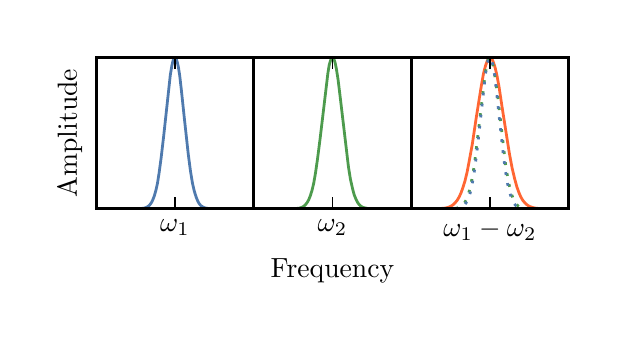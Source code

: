 \begingroup%
\makeatletter%
\begin{pgfpicture}%
\pgfpathrectangle{\pgfpointorigin}{\pgfqpoint{2.855in}{1.427in}}%
\pgfusepath{use as bounding box, clip}%
\begin{pgfscope}%
\pgfsetbuttcap%
\pgfsetmiterjoin%
\definecolor{currentfill}{rgb}{1.0,1.0,1.0}%
\pgfsetfillcolor{currentfill}%
\pgfsetlinewidth{0.0pt}%
\definecolor{currentstroke}{rgb}{1.0,1.0,1.0}%
\pgfsetstrokecolor{currentstroke}%
\pgfsetdash{}{0pt}%
\pgfpathmoveto{\pgfqpoint{0.0in}{0.0in}}%
\pgfpathlineto{\pgfqpoint{2.855in}{0.0in}}%
\pgfpathlineto{\pgfqpoint{2.855in}{1.427in}}%
\pgfpathlineto{\pgfqpoint{0.0in}{1.427in}}%
\pgfpathclose%
\pgfusepath{fill}%
\end{pgfscope}%
\begin{pgfscope}%
\pgfsetbuttcap%
\pgfsetmiterjoin%
\definecolor{currentfill}{rgb}{1.0,1.0,1.0}%
\pgfsetfillcolor{currentfill}%
\pgfsetlinewidth{0.0pt}%
\definecolor{currentstroke}{rgb}{0.0,0.0,0.0}%
\pgfsetstrokecolor{currentstroke}%
\pgfsetstrokeopacity{0.0}%
\pgfsetdash{}{0pt}%
\pgfpathmoveto{\pgfqpoint{0.343in}{0.522in}}%
\pgfpathlineto{\pgfqpoint{1.13in}{0.522in}}%
\pgfpathlineto{\pgfqpoint{1.13in}{1.278in}}%
\pgfpathlineto{\pgfqpoint{0.343in}{1.278in}}%
\pgfpathclose%
\pgfusepath{fill}%
\end{pgfscope}%
\begin{pgfscope}%
\pgfpathrectangle{\pgfqpoint{0.343in}{0.522in}}{\pgfqpoint{0.787in}{0.756in}} %
\pgfusepath{clip}%
\pgfsetrectcap%
\pgfsetroundjoin%
\pgfsetlinewidth{1.004pt}%
\definecolor{currentstroke}{rgb}{0.31,0.478,0.682}%
\pgfsetstrokecolor{currentstroke}%
\pgfsetdash{}{0pt}%
\pgfpathmoveto{\pgfqpoint{0.343in}{0.522in}}%
\pgfpathlineto{\pgfqpoint{0.568in}{0.523in}}%
\pgfpathlineto{\pgfqpoint{0.584in}{0.525in}}%
\pgfpathlineto{\pgfqpoint{0.595in}{0.529in}}%
\pgfpathlineto{\pgfqpoint{0.604in}{0.535in}}%
\pgfpathlineto{\pgfqpoint{0.612in}{0.543in}}%
\pgfpathlineto{\pgfqpoint{0.619in}{0.553in}}%
\pgfpathlineto{\pgfqpoint{0.626in}{0.567in}}%
\pgfpathlineto{\pgfqpoint{0.633in}{0.585in}}%
\pgfpathlineto{\pgfqpoint{0.641in}{0.613in}}%
\pgfpathlineto{\pgfqpoint{0.649in}{0.649in}}%
\pgfpathlineto{\pgfqpoint{0.657in}{0.7in}}%
\pgfpathlineto{\pgfqpoint{0.667in}{0.774in}}%
\pgfpathlineto{\pgfqpoint{0.68in}{0.885in}}%
\pgfpathlineto{\pgfqpoint{0.713in}{1.189in}}%
\pgfpathlineto{\pgfqpoint{0.721in}{1.237in}}%
\pgfpathlineto{\pgfqpoint{0.727in}{1.263in}}%
\pgfpathlineto{\pgfqpoint{0.732in}{1.274in}}%
\pgfpathlineto{\pgfqpoint{0.735in}{1.277in}}%
\pgfpathlineto{\pgfqpoint{0.738in}{1.277in}}%
\pgfpathlineto{\pgfqpoint{0.74in}{1.275in}}%
\pgfpathlineto{\pgfqpoint{0.743in}{1.27in}}%
\pgfpathlineto{\pgfqpoint{0.747in}{1.258in}}%
\pgfpathlineto{\pgfqpoint{0.753in}{1.233in}}%
\pgfpathlineto{\pgfqpoint{0.76in}{1.189in}}%
\pgfpathlineto{\pgfqpoint{0.768in}{1.119in}}%
\pgfpathlineto{\pgfqpoint{0.783in}{0.977in}}%
\pgfpathlineto{\pgfqpoint{0.803in}{0.794in}}%
\pgfpathlineto{\pgfqpoint{0.814in}{0.71in}}%
\pgfpathlineto{\pgfqpoint{0.824in}{0.649in}}%
\pgfpathlineto{\pgfqpoint{0.833in}{0.61in}}%
\pgfpathlineto{\pgfqpoint{0.842in}{0.581in}}%
\pgfpathlineto{\pgfqpoint{0.85in}{0.561in}}%
\pgfpathlineto{\pgfqpoint{0.857in}{0.548in}}%
\pgfpathlineto{\pgfqpoint{0.865in}{0.538in}}%
\pgfpathlineto{\pgfqpoint{0.874in}{0.532in}}%
\pgfpathlineto{\pgfqpoint{0.883in}{0.527in}}%
\pgfpathlineto{\pgfqpoint{0.895in}{0.524in}}%
\pgfpathlineto{\pgfqpoint{0.912in}{0.522in}}%
\pgfpathlineto{\pgfqpoint{0.946in}{0.522in}}%
\pgfpathlineto{\pgfqpoint{1.13in}{0.522in}}%
\pgfpathlineto{\pgfqpoint{1.13in}{0.522in}}%
\pgfusepath{stroke}%
\end{pgfscope}%
\begin{pgfscope}%
\pgfsetrectcap%
\pgfsetmiterjoin%
\pgfsetlinewidth{1.004pt}%
\definecolor{currentstroke}{rgb}{0.0,0.0,0.0}%
\pgfsetstrokecolor{currentstroke}%
\pgfsetdash{}{0pt}%
\pgfpathmoveto{\pgfqpoint{0.343in}{0.522in}}%
\pgfpathlineto{\pgfqpoint{1.13in}{0.522in}}%
\pgfusepath{stroke}%
\end{pgfscope}%
\begin{pgfscope}%
\pgfsetrectcap%
\pgfsetmiterjoin%
\pgfsetlinewidth{1.004pt}%
\definecolor{currentstroke}{rgb}{0.0,0.0,0.0}%
\pgfsetstrokecolor{currentstroke}%
\pgfsetdash{}{0pt}%
\pgfpathmoveto{\pgfqpoint{0.343in}{1.278in}}%
\pgfpathlineto{\pgfqpoint{1.13in}{1.278in}}%
\pgfusepath{stroke}%
\end{pgfscope}%
\begin{pgfscope}%
\pgfsetrectcap%
\pgfsetmiterjoin%
\pgfsetlinewidth{1.004pt}%
\definecolor{currentstroke}{rgb}{0.0,0.0,0.0}%
\pgfsetstrokecolor{currentstroke}%
\pgfsetdash{}{0pt}%
\pgfpathmoveto{\pgfqpoint{1.13in}{0.522in}}%
\pgfpathlineto{\pgfqpoint{1.13in}{1.278in}}%
\pgfusepath{stroke}%
\end{pgfscope}%
\begin{pgfscope}%
\pgfsetrectcap%
\pgfsetmiterjoin%
\pgfsetlinewidth{1.004pt}%
\definecolor{currentstroke}{rgb}{0.0,0.0,0.0}%
\pgfsetstrokecolor{currentstroke}%
\pgfsetdash{}{0pt}%
\pgfpathmoveto{\pgfqpoint{0.343in}{0.522in}}%
\pgfpathlineto{\pgfqpoint{0.343in}{1.278in}}%
\pgfusepath{stroke}%
\end{pgfscope}%
\begin{pgfscope}%
\pgfsetbuttcap%
\pgfsetroundjoin%
\definecolor{currentfill}{rgb}{0.0,0.0,0.0}%
\pgfsetfillcolor{currentfill}%
\pgfsetlinewidth{0.502pt}%
\definecolor{currentstroke}{rgb}{0.0,0.0,0.0}%
\pgfsetstrokecolor{currentstroke}%
\pgfsetdash{}{0pt}%
\pgfsys@defobject{currentmarker}{\pgfqpoint{0.0in}{0.0in}}{\pgfqpoint{0.0in}{0.056in}}{%
\pgfpathmoveto{\pgfqpoint{0.0in}{0.0in}}%
\pgfpathlineto{\pgfqpoint{0.0in}{0.056in}}%
\pgfusepath{stroke,fill}%
}%
\begin{pgfscope}%
\pgfsys@transformshift{0.736in}{0.522in}%
\pgfsys@useobject{currentmarker}{}%
\end{pgfscope}%
\end{pgfscope}%
\begin{pgfscope}%
\pgfsetbuttcap%
\pgfsetroundjoin%
\definecolor{currentfill}{rgb}{0.0,0.0,0.0}%
\pgfsetfillcolor{currentfill}%
\pgfsetlinewidth{0.502pt}%
\definecolor{currentstroke}{rgb}{0.0,0.0,0.0}%
\pgfsetstrokecolor{currentstroke}%
\pgfsetdash{}{0pt}%
\pgfsys@defobject{currentmarker}{\pgfqpoint{0.0in}{-0.056in}}{\pgfqpoint{0.0in}{0.0in}}{%
\pgfpathmoveto{\pgfqpoint{0.0in}{0.0in}}%
\pgfpathlineto{\pgfqpoint{0.0in}{-0.056in}}%
\pgfusepath{stroke,fill}%
}%
\begin{pgfscope}%
\pgfsys@transformshift{0.736in}{1.278in}%
\pgfsys@useobject{currentmarker}{}%
\end{pgfscope}%
\end{pgfscope}%
\begin{pgfscope}%
\pgftext[x=0.736in,y=0.466in,,top]{\fontsize{10.0}{12.0}\selectfont \(\displaystyle \omega_1\)}%
\end{pgfscope}%
\begin{pgfscope}%
\pgftext[x=0.273in,y=0.9in,,bottom,rotate=90.0]{\fontsize{10.0}{12.0}\selectfont Amplitude}%
\end{pgfscope}%
\begin{pgfscope}%
\pgfsetbuttcap%
\pgfsetmiterjoin%
\definecolor{currentfill}{rgb}{1.0,1.0,1.0}%
\pgfsetfillcolor{currentfill}%
\pgfsetlinewidth{0.0pt}%
\definecolor{currentstroke}{rgb}{0.0,0.0,0.0}%
\pgfsetstrokecolor{currentstroke}%
\pgfsetstrokeopacity{0.0}%
\pgfsetdash{}{0pt}%
\pgfpathmoveto{\pgfqpoint{1.13in}{0.522in}}%
\pgfpathlineto{\pgfqpoint{1.918in}{0.522in}}%
\pgfpathlineto{\pgfqpoint{1.918in}{1.278in}}%
\pgfpathlineto{\pgfqpoint{1.13in}{1.278in}}%
\pgfpathclose%
\pgfusepath{fill}%
\end{pgfscope}%
\begin{pgfscope}%
\pgfpathrectangle{\pgfqpoint{1.13in}{0.522in}}{\pgfqpoint{0.787in}{0.756in}} %
\pgfusepath{clip}%
\pgfsetrectcap%
\pgfsetroundjoin%
\pgfsetlinewidth{1.004pt}%
\definecolor{currentstroke}{rgb}{0.302,0.608,0.302}%
\pgfsetstrokecolor{currentstroke}%
\pgfsetdash{}{0pt}%
\pgfpathmoveto{\pgfqpoint{1.13in}{0.522in}}%
\pgfpathlineto{\pgfqpoint{1.344in}{0.523in}}%
\pgfpathlineto{\pgfqpoint{1.36in}{0.525in}}%
\pgfpathlineto{\pgfqpoint{1.372in}{0.529in}}%
\pgfpathlineto{\pgfqpoint{1.382in}{0.535in}}%
\pgfpathlineto{\pgfqpoint{1.389in}{0.542in}}%
\pgfpathlineto{\pgfqpoint{1.397in}{0.552in}}%
\pgfpathlineto{\pgfqpoint{1.405in}{0.566in}}%
\pgfpathlineto{\pgfqpoint{1.413in}{0.586in}}%
\pgfpathlineto{\pgfqpoint{1.421in}{0.611in}}%
\pgfpathlineto{\pgfqpoint{1.43in}{0.648in}}%
\pgfpathlineto{\pgfqpoint{1.439in}{0.7in}}%
\pgfpathlineto{\pgfqpoint{1.449in}{0.769in}}%
\pgfpathlineto{\pgfqpoint{1.462in}{0.871in}}%
\pgfpathlineto{\pgfqpoint{1.501in}{1.199in}}%
\pgfpathlineto{\pgfqpoint{1.508in}{1.242in}}%
\pgfpathlineto{\pgfqpoint{1.515in}{1.265in}}%
\pgfpathlineto{\pgfqpoint{1.52in}{1.275in}}%
\pgfpathlineto{\pgfqpoint{1.523in}{1.277in}}%
\pgfpathlineto{\pgfqpoint{1.526in}{1.277in}}%
\pgfpathlineto{\pgfqpoint{1.529in}{1.274in}}%
\pgfpathlineto{\pgfqpoint{1.533in}{1.265in}}%
\pgfpathlineto{\pgfqpoint{1.538in}{1.249in}}%
\pgfpathlineto{\pgfqpoint{1.544in}{1.218in}}%
\pgfpathlineto{\pgfqpoint{1.552in}{1.167in}}%
\pgfpathlineto{\pgfqpoint{1.562in}{1.085in}}%
\pgfpathlineto{\pgfqpoint{1.604in}{0.73in}}%
\pgfpathlineto{\pgfqpoint{1.614in}{0.668in}}%
\pgfpathlineto{\pgfqpoint{1.624in}{0.624in}}%
\pgfpathlineto{\pgfqpoint{1.632in}{0.593in}}%
\pgfpathlineto{\pgfqpoint{1.641in}{0.57in}}%
\pgfpathlineto{\pgfqpoint{1.649in}{0.554in}}%
\pgfpathlineto{\pgfqpoint{1.657in}{0.543in}}%
\pgfpathlineto{\pgfqpoint{1.665in}{0.535in}}%
\pgfpathlineto{\pgfqpoint{1.675in}{0.529in}}%
\pgfpathlineto{\pgfqpoint{1.686in}{0.526in}}%
\pgfpathlineto{\pgfqpoint{1.7in}{0.523in}}%
\pgfpathlineto{\pgfqpoint{1.723in}{0.522in}}%
\pgfpathlineto{\pgfqpoint{1.791in}{0.522in}}%
\pgfpathlineto{\pgfqpoint{1.918in}{0.522in}}%
\pgfpathlineto{\pgfqpoint{1.918in}{0.522in}}%
\pgfusepath{stroke}%
\end{pgfscope}%
\begin{pgfscope}%
\pgfsetrectcap%
\pgfsetmiterjoin%
\pgfsetlinewidth{1.004pt}%
\definecolor{currentstroke}{rgb}{0.0,0.0,0.0}%
\pgfsetstrokecolor{currentstroke}%
\pgfsetdash{}{0pt}%
\pgfpathmoveto{\pgfqpoint{1.13in}{0.522in}}%
\pgfpathlineto{\pgfqpoint{1.918in}{0.522in}}%
\pgfusepath{stroke}%
\end{pgfscope}%
\begin{pgfscope}%
\pgfsetrectcap%
\pgfsetmiterjoin%
\pgfsetlinewidth{1.004pt}%
\definecolor{currentstroke}{rgb}{0.0,0.0,0.0}%
\pgfsetstrokecolor{currentstroke}%
\pgfsetdash{}{0pt}%
\pgfpathmoveto{\pgfqpoint{1.13in}{1.278in}}%
\pgfpathlineto{\pgfqpoint{1.918in}{1.278in}}%
\pgfusepath{stroke}%
\end{pgfscope}%
\begin{pgfscope}%
\pgfsetrectcap%
\pgfsetmiterjoin%
\pgfsetlinewidth{1.004pt}%
\definecolor{currentstroke}{rgb}{0.0,0.0,0.0}%
\pgfsetstrokecolor{currentstroke}%
\pgfsetdash{}{0pt}%
\pgfpathmoveto{\pgfqpoint{1.918in}{0.522in}}%
\pgfpathlineto{\pgfqpoint{1.918in}{1.278in}}%
\pgfusepath{stroke}%
\end{pgfscope}%
\begin{pgfscope}%
\pgfsetrectcap%
\pgfsetmiterjoin%
\pgfsetlinewidth{1.004pt}%
\definecolor{currentstroke}{rgb}{0.0,0.0,0.0}%
\pgfsetstrokecolor{currentstroke}%
\pgfsetdash{}{0pt}%
\pgfpathmoveto{\pgfqpoint{1.13in}{0.522in}}%
\pgfpathlineto{\pgfqpoint{1.13in}{1.278in}}%
\pgfusepath{stroke}%
\end{pgfscope}%
\begin{pgfscope}%
\pgfsetbuttcap%
\pgfsetroundjoin%
\definecolor{currentfill}{rgb}{0.0,0.0,0.0}%
\pgfsetfillcolor{currentfill}%
\pgfsetlinewidth{0.502pt}%
\definecolor{currentstroke}{rgb}{0.0,0.0,0.0}%
\pgfsetstrokecolor{currentstroke}%
\pgfsetdash{}{0pt}%
\pgfsys@defobject{currentmarker}{\pgfqpoint{0.0in}{0.0in}}{\pgfqpoint{0.0in}{0.056in}}{%
\pgfpathmoveto{\pgfqpoint{0.0in}{0.0in}}%
\pgfpathlineto{\pgfqpoint{0.0in}{0.056in}}%
\pgfusepath{stroke,fill}%
}%
\begin{pgfscope}%
\pgfsys@transformshift{1.524in}{0.522in}%
\pgfsys@useobject{currentmarker}{}%
\end{pgfscope}%
\end{pgfscope}%
\begin{pgfscope}%
\pgfsetbuttcap%
\pgfsetroundjoin%
\definecolor{currentfill}{rgb}{0.0,0.0,0.0}%
\pgfsetfillcolor{currentfill}%
\pgfsetlinewidth{0.502pt}%
\definecolor{currentstroke}{rgb}{0.0,0.0,0.0}%
\pgfsetstrokecolor{currentstroke}%
\pgfsetdash{}{0pt}%
\pgfsys@defobject{currentmarker}{\pgfqpoint{0.0in}{-0.056in}}{\pgfqpoint{0.0in}{0.0in}}{%
\pgfpathmoveto{\pgfqpoint{0.0in}{0.0in}}%
\pgfpathlineto{\pgfqpoint{0.0in}{-0.056in}}%
\pgfusepath{stroke,fill}%
}%
\begin{pgfscope}%
\pgfsys@transformshift{1.524in}{1.278in}%
\pgfsys@useobject{currentmarker}{}%
\end{pgfscope}%
\end{pgfscope}%
\begin{pgfscope}%
\pgftext[x=1.524in,y=0.466in,,top]{\fontsize{10.0}{12.0}\selectfont \(\displaystyle \omega_2\)}%
\end{pgfscope}%
\begin{pgfscope}%
\pgftext[x=1.524in,y=0.273in,,top]{\fontsize{10.0}{12.0}\selectfont Frequency}%
\end{pgfscope}%
\begin{pgfscope}%
\pgfsetbuttcap%
\pgfsetmiterjoin%
\definecolor{currentfill}{rgb}{1.0,1.0,1.0}%
\pgfsetfillcolor{currentfill}%
\pgfsetlinewidth{0.0pt}%
\definecolor{currentstroke}{rgb}{0.0,0.0,0.0}%
\pgfsetstrokecolor{currentstroke}%
\pgfsetstrokeopacity{0.0}%
\pgfsetdash{}{0pt}%
\pgfpathmoveto{\pgfqpoint{1.918in}{0.522in}}%
\pgfpathlineto{\pgfqpoint{2.705in}{0.522in}}%
\pgfpathlineto{\pgfqpoint{2.705in}{1.278in}}%
\pgfpathlineto{\pgfqpoint{1.918in}{1.278in}}%
\pgfpathclose%
\pgfusepath{fill}%
\end{pgfscope}%
\begin{pgfscope}%
\pgfpathrectangle{\pgfqpoint{1.918in}{0.522in}}{\pgfqpoint{0.787in}{0.756in}} %
\pgfusepath{clip}%
\pgfsetrectcap%
\pgfsetroundjoin%
\pgfsetlinewidth{1.004pt}%
\definecolor{currentstroke}{rgb}{1.0,0.4,0.2}%
\pgfsetstrokecolor{currentstroke}%
\pgfsetdash{}{0pt}%
\pgfpathmoveto{\pgfqpoint{1.918in}{0.522in}}%
\pgfpathlineto{\pgfqpoint{2.065in}{0.523in}}%
\pgfpathlineto{\pgfqpoint{2.089in}{0.525in}}%
\pgfpathlineto{\pgfqpoint{2.104in}{0.529in}}%
\pgfpathlineto{\pgfqpoint{2.117in}{0.535in}}%
\pgfpathlineto{\pgfqpoint{2.128in}{0.542in}}%
\pgfpathlineto{\pgfqpoint{2.137in}{0.551in}}%
\pgfpathlineto{\pgfqpoint{2.147in}{0.563in}}%
\pgfpathlineto{\pgfqpoint{2.156in}{0.578in}}%
\pgfpathlineto{\pgfqpoint{2.166in}{0.599in}}%
\pgfpathlineto{\pgfqpoint{2.175in}{0.624in}}%
\pgfpathlineto{\pgfqpoint{2.186in}{0.659in}}%
\pgfpathlineto{\pgfqpoint{2.197in}{0.704in}}%
\pgfpathlineto{\pgfqpoint{2.208in}{0.762in}}%
\pgfpathlineto{\pgfqpoint{2.223in}{0.844in}}%
\pgfpathlineto{\pgfqpoint{2.243in}{0.978in}}%
\pgfpathlineto{\pgfqpoint{2.268in}{1.135in}}%
\pgfpathlineto{\pgfqpoint{2.279in}{1.197in}}%
\pgfpathlineto{\pgfqpoint{2.289in}{1.236in}}%
\pgfpathlineto{\pgfqpoint{2.297in}{1.259in}}%
\pgfpathlineto{\pgfqpoint{2.303in}{1.271in}}%
\pgfpathlineto{\pgfqpoint{2.308in}{1.276in}}%
\pgfpathlineto{\pgfqpoint{2.312in}{1.278in}}%
\pgfpathlineto{\pgfqpoint{2.316in}{1.276in}}%
\pgfpathlineto{\pgfqpoint{2.32in}{1.272in}}%
\pgfpathlineto{\pgfqpoint{2.324in}{1.265in}}%
\pgfpathlineto{\pgfqpoint{2.33in}{1.251in}}%
\pgfpathlineto{\pgfqpoint{2.337in}{1.228in}}%
\pgfpathlineto{\pgfqpoint{2.346in}{1.19in}}%
\pgfpathlineto{\pgfqpoint{2.357in}{1.13in}}%
\pgfpathlineto{\pgfqpoint{2.372in}{1.03in}}%
\pgfpathlineto{\pgfqpoint{2.408in}{0.801in}}%
\pgfpathlineto{\pgfqpoint{2.422in}{0.726in}}%
\pgfpathlineto{\pgfqpoint{2.435in}{0.671in}}%
\pgfpathlineto{\pgfqpoint{2.446in}{0.631in}}%
\pgfpathlineto{\pgfqpoint{2.456in}{0.603in}}%
\pgfpathlineto{\pgfqpoint{2.466in}{0.58in}}%
\pgfpathlineto{\pgfqpoint{2.476in}{0.563in}}%
\pgfpathlineto{\pgfqpoint{2.487in}{0.55in}}%
\pgfpathlineto{\pgfqpoint{2.497in}{0.541in}}%
\pgfpathlineto{\pgfqpoint{2.508in}{0.534in}}%
\pgfpathlineto{\pgfqpoint{2.521in}{0.529in}}%
\pgfpathlineto{\pgfqpoint{2.536in}{0.525in}}%
\pgfpathlineto{\pgfqpoint{2.555in}{0.523in}}%
\pgfpathlineto{\pgfqpoint{2.588in}{0.522in}}%
\pgfpathlineto{\pgfqpoint{2.7in}{0.522in}}%
\pgfpathlineto{\pgfqpoint{2.705in}{0.522in}}%
\pgfpathlineto{\pgfqpoint{2.705in}{0.522in}}%
\pgfusepath{stroke}%
\end{pgfscope}%
\begin{pgfscope}%
\pgfpathrectangle{\pgfqpoint{1.918in}{0.522in}}{\pgfqpoint{0.787in}{0.756in}} %
\pgfusepath{clip}%
\pgfsetbuttcap%
\pgfsetroundjoin%
\pgfsetlinewidth{1.004pt}%
\definecolor{currentstroke}{rgb}{0.302,0.608,0.302}%
\pgfsetstrokecolor{currentstroke}%
\pgfsetdash{{1.0pt}{3.0pt}}{0.0pt}%
\pgfpathmoveto{\pgfqpoint{1.918in}{0.522in}}%
\pgfpathlineto{\pgfqpoint{2.131in}{0.523in}}%
\pgfpathlineto{\pgfqpoint{2.148in}{0.525in}}%
\pgfpathlineto{\pgfqpoint{2.16in}{0.529in}}%
\pgfpathlineto{\pgfqpoint{2.169in}{0.535in}}%
\pgfpathlineto{\pgfqpoint{2.177in}{0.542in}}%
\pgfpathlineto{\pgfqpoint{2.185in}{0.552in}}%
\pgfpathlineto{\pgfqpoint{2.193in}{0.566in}}%
\pgfpathlineto{\pgfqpoint{2.201in}{0.586in}}%
\pgfpathlineto{\pgfqpoint{2.208in}{0.611in}}%
\pgfpathlineto{\pgfqpoint{2.217in}{0.648in}}%
\pgfpathlineto{\pgfqpoint{2.227in}{0.7in}}%
\pgfpathlineto{\pgfqpoint{2.237in}{0.769in}}%
\pgfpathlineto{\pgfqpoint{2.249in}{0.871in}}%
\pgfpathlineto{\pgfqpoint{2.288in}{1.199in}}%
\pgfpathlineto{\pgfqpoint{2.296in}{1.242in}}%
\pgfpathlineto{\pgfqpoint{2.302in}{1.265in}}%
\pgfpathlineto{\pgfqpoint{2.307in}{1.275in}}%
\pgfpathlineto{\pgfqpoint{2.31in}{1.277in}}%
\pgfpathlineto{\pgfqpoint{2.313in}{1.277in}}%
\pgfpathlineto{\pgfqpoint{2.316in}{1.274in}}%
\pgfpathlineto{\pgfqpoint{2.32in}{1.265in}}%
\pgfpathlineto{\pgfqpoint{2.325in}{1.249in}}%
\pgfpathlineto{\pgfqpoint{2.331in}{1.218in}}%
\pgfpathlineto{\pgfqpoint{2.339in}{1.167in}}%
\pgfpathlineto{\pgfqpoint{2.35in}{1.085in}}%
\pgfpathlineto{\pgfqpoint{2.391in}{0.73in}}%
\pgfpathlineto{\pgfqpoint{2.402in}{0.668in}}%
\pgfpathlineto{\pgfqpoint{2.411in}{0.624in}}%
\pgfpathlineto{\pgfqpoint{2.42in}{0.593in}}%
\pgfpathlineto{\pgfqpoint{2.428in}{0.57in}}%
\pgfpathlineto{\pgfqpoint{2.436in}{0.554in}}%
\pgfpathlineto{\pgfqpoint{2.444in}{0.543in}}%
\pgfpathlineto{\pgfqpoint{2.453in}{0.535in}}%
\pgfpathlineto{\pgfqpoint{2.462in}{0.529in}}%
\pgfpathlineto{\pgfqpoint{2.473in}{0.526in}}%
\pgfpathlineto{\pgfqpoint{2.487in}{0.523in}}%
\pgfpathlineto{\pgfqpoint{2.51in}{0.522in}}%
\pgfpathlineto{\pgfqpoint{2.578in}{0.522in}}%
\pgfpathlineto{\pgfqpoint{2.705in}{0.522in}}%
\pgfpathlineto{\pgfqpoint{2.705in}{0.522in}}%
\pgfusepath{stroke}%
\end{pgfscope}%
\begin{pgfscope}%
\pgfpathrectangle{\pgfqpoint{1.918in}{0.522in}}{\pgfqpoint{0.787in}{0.756in}} %
\pgfusepath{clip}%
\pgfsetbuttcap%
\pgfsetroundjoin%
\pgfsetlinewidth{1.004pt}%
\definecolor{currentstroke}{rgb}{0.31,0.478,0.682}%
\pgfsetstrokecolor{currentstroke}%
\pgfsetdash{{1.0pt}{3.0pt}}{0.0pt}%
\pgfpathmoveto{\pgfqpoint{1.918in}{0.522in}}%
\pgfpathlineto{\pgfqpoint{2.143in}{0.523in}}%
\pgfpathlineto{\pgfqpoint{2.159in}{0.525in}}%
\pgfpathlineto{\pgfqpoint{2.17in}{0.529in}}%
\pgfpathlineto{\pgfqpoint{2.178in}{0.535in}}%
\pgfpathlineto{\pgfqpoint{2.186in}{0.543in}}%
\pgfpathlineto{\pgfqpoint{2.193in}{0.553in}}%
\pgfpathlineto{\pgfqpoint{2.201in}{0.567in}}%
\pgfpathlineto{\pgfqpoint{2.208in}{0.585in}}%
\pgfpathlineto{\pgfqpoint{2.216in}{0.613in}}%
\pgfpathlineto{\pgfqpoint{2.223in}{0.649in}}%
\pgfpathlineto{\pgfqpoint{2.232in}{0.7in}}%
\pgfpathlineto{\pgfqpoint{2.242in}{0.774in}}%
\pgfpathlineto{\pgfqpoint{2.255in}{0.885in}}%
\pgfpathlineto{\pgfqpoint{2.288in}{1.189in}}%
\pgfpathlineto{\pgfqpoint{2.296in}{1.237in}}%
\pgfpathlineto{\pgfqpoint{2.302in}{1.263in}}%
\pgfpathlineto{\pgfqpoint{2.307in}{1.274in}}%
\pgfpathlineto{\pgfqpoint{2.31in}{1.277in}}%
\pgfpathlineto{\pgfqpoint{2.312in}{1.277in}}%
\pgfpathlineto{\pgfqpoint{2.315in}{1.275in}}%
\pgfpathlineto{\pgfqpoint{2.318in}{1.27in}}%
\pgfpathlineto{\pgfqpoint{2.322in}{1.258in}}%
\pgfpathlineto{\pgfqpoint{2.327in}{1.233in}}%
\pgfpathlineto{\pgfqpoint{2.335in}{1.189in}}%
\pgfpathlineto{\pgfqpoint{2.343in}{1.119in}}%
\pgfpathlineto{\pgfqpoint{2.358in}{0.977in}}%
\pgfpathlineto{\pgfqpoint{2.378in}{0.794in}}%
\pgfpathlineto{\pgfqpoint{2.389in}{0.71in}}%
\pgfpathlineto{\pgfqpoint{2.399in}{0.649in}}%
\pgfpathlineto{\pgfqpoint{2.408in}{0.61in}}%
\pgfpathlineto{\pgfqpoint{2.417in}{0.581in}}%
\pgfpathlineto{\pgfqpoint{2.424in}{0.561in}}%
\pgfpathlineto{\pgfqpoint{2.432in}{0.548in}}%
\pgfpathlineto{\pgfqpoint{2.44in}{0.538in}}%
\pgfpathlineto{\pgfqpoint{2.449in}{0.532in}}%
\pgfpathlineto{\pgfqpoint{2.458in}{0.527in}}%
\pgfpathlineto{\pgfqpoint{2.47in}{0.524in}}%
\pgfpathlineto{\pgfqpoint{2.487in}{0.522in}}%
\pgfpathlineto{\pgfqpoint{2.521in}{0.522in}}%
\pgfpathlineto{\pgfqpoint{2.705in}{0.522in}}%
\pgfpathlineto{\pgfqpoint{2.705in}{0.522in}}%
\pgfusepath{stroke}%
\end{pgfscope}%
\begin{pgfscope}%
\pgfsetrectcap%
\pgfsetmiterjoin%
\pgfsetlinewidth{1.004pt}%
\definecolor{currentstroke}{rgb}{0.0,0.0,0.0}%
\pgfsetstrokecolor{currentstroke}%
\pgfsetdash{}{0pt}%
\pgfpathmoveto{\pgfqpoint{1.918in}{0.522in}}%
\pgfpathlineto{\pgfqpoint{2.705in}{0.522in}}%
\pgfusepath{stroke}%
\end{pgfscope}%
\begin{pgfscope}%
\pgfsetrectcap%
\pgfsetmiterjoin%
\pgfsetlinewidth{1.004pt}%
\definecolor{currentstroke}{rgb}{0.0,0.0,0.0}%
\pgfsetstrokecolor{currentstroke}%
\pgfsetdash{}{0pt}%
\pgfpathmoveto{\pgfqpoint{1.918in}{1.278in}}%
\pgfpathlineto{\pgfqpoint{2.705in}{1.278in}}%
\pgfusepath{stroke}%
\end{pgfscope}%
\begin{pgfscope}%
\pgfsetrectcap%
\pgfsetmiterjoin%
\pgfsetlinewidth{1.004pt}%
\definecolor{currentstroke}{rgb}{0.0,0.0,0.0}%
\pgfsetstrokecolor{currentstroke}%
\pgfsetdash{}{0pt}%
\pgfpathmoveto{\pgfqpoint{2.705in}{0.522in}}%
\pgfpathlineto{\pgfqpoint{2.705in}{1.278in}}%
\pgfusepath{stroke}%
\end{pgfscope}%
\begin{pgfscope}%
\pgfsetrectcap%
\pgfsetmiterjoin%
\pgfsetlinewidth{1.004pt}%
\definecolor{currentstroke}{rgb}{0.0,0.0,0.0}%
\pgfsetstrokecolor{currentstroke}%
\pgfsetdash{}{0pt}%
\pgfpathmoveto{\pgfqpoint{1.918in}{0.522in}}%
\pgfpathlineto{\pgfqpoint{1.918in}{1.278in}}%
\pgfusepath{stroke}%
\end{pgfscope}%
\begin{pgfscope}%
\pgfsetbuttcap%
\pgfsetroundjoin%
\definecolor{currentfill}{rgb}{0.0,0.0,0.0}%
\pgfsetfillcolor{currentfill}%
\pgfsetlinewidth{0.502pt}%
\definecolor{currentstroke}{rgb}{0.0,0.0,0.0}%
\pgfsetstrokecolor{currentstroke}%
\pgfsetdash{}{0pt}%
\pgfsys@defobject{currentmarker}{\pgfqpoint{0.0in}{0.0in}}{\pgfqpoint{0.0in}{0.056in}}{%
\pgfpathmoveto{\pgfqpoint{0.0in}{0.0in}}%
\pgfpathlineto{\pgfqpoint{0.0in}{0.056in}}%
\pgfusepath{stroke,fill}%
}%
\begin{pgfscope}%
\pgfsys@transformshift{2.311in}{0.522in}%
\pgfsys@useobject{currentmarker}{}%
\end{pgfscope}%
\end{pgfscope}%
\begin{pgfscope}%
\pgfsetbuttcap%
\pgfsetroundjoin%
\definecolor{currentfill}{rgb}{0.0,0.0,0.0}%
\pgfsetfillcolor{currentfill}%
\pgfsetlinewidth{0.502pt}%
\definecolor{currentstroke}{rgb}{0.0,0.0,0.0}%
\pgfsetstrokecolor{currentstroke}%
\pgfsetdash{}{0pt}%
\pgfsys@defobject{currentmarker}{\pgfqpoint{0.0in}{-0.056in}}{\pgfqpoint{0.0in}{0.0in}}{%
\pgfpathmoveto{\pgfqpoint{0.0in}{0.0in}}%
\pgfpathlineto{\pgfqpoint{0.0in}{-0.056in}}%
\pgfusepath{stroke,fill}%
}%
\begin{pgfscope}%
\pgfsys@transformshift{2.311in}{1.278in}%
\pgfsys@useobject{currentmarker}{}%
\end{pgfscope}%
\end{pgfscope}%
\begin{pgfscope}%
\pgftext[x=2.311in,y=0.466in,,top]{\fontsize{10.0}{12.0}\selectfont \(\displaystyle \omega_1-\omega_2\)}%
\end{pgfscope}%
\end{pgfpicture}%
\makeatother%
\endgroup%
